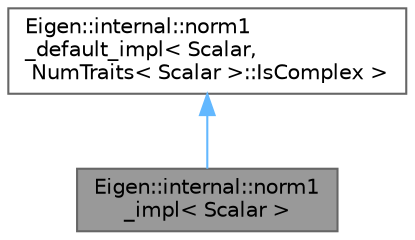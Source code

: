 digraph "Eigen::internal::norm1_impl&lt; Scalar &gt;"
{
 // LATEX_PDF_SIZE
  bgcolor="transparent";
  edge [fontname=Helvetica,fontsize=10,labelfontname=Helvetica,labelfontsize=10];
  node [fontname=Helvetica,fontsize=10,shape=box,height=0.2,width=0.4];
  Node1 [id="Node000001",label="Eigen::internal::norm1\l_impl\< Scalar \>",height=0.2,width=0.4,color="gray40", fillcolor="grey60", style="filled", fontcolor="black",tooltip=" "];
  Node2 -> Node1 [id="edge2_Node000001_Node000002",dir="back",color="steelblue1",style="solid",tooltip=" "];
  Node2 [id="Node000002",label="Eigen::internal::norm1\l_default_impl\< Scalar,\l NumTraits\< Scalar \>::IsComplex \>",height=0.2,width=0.4,color="gray40", fillcolor="white", style="filled",URL="$struct_eigen_1_1internal_1_1norm1__default__impl.html",tooltip=" "];
}
